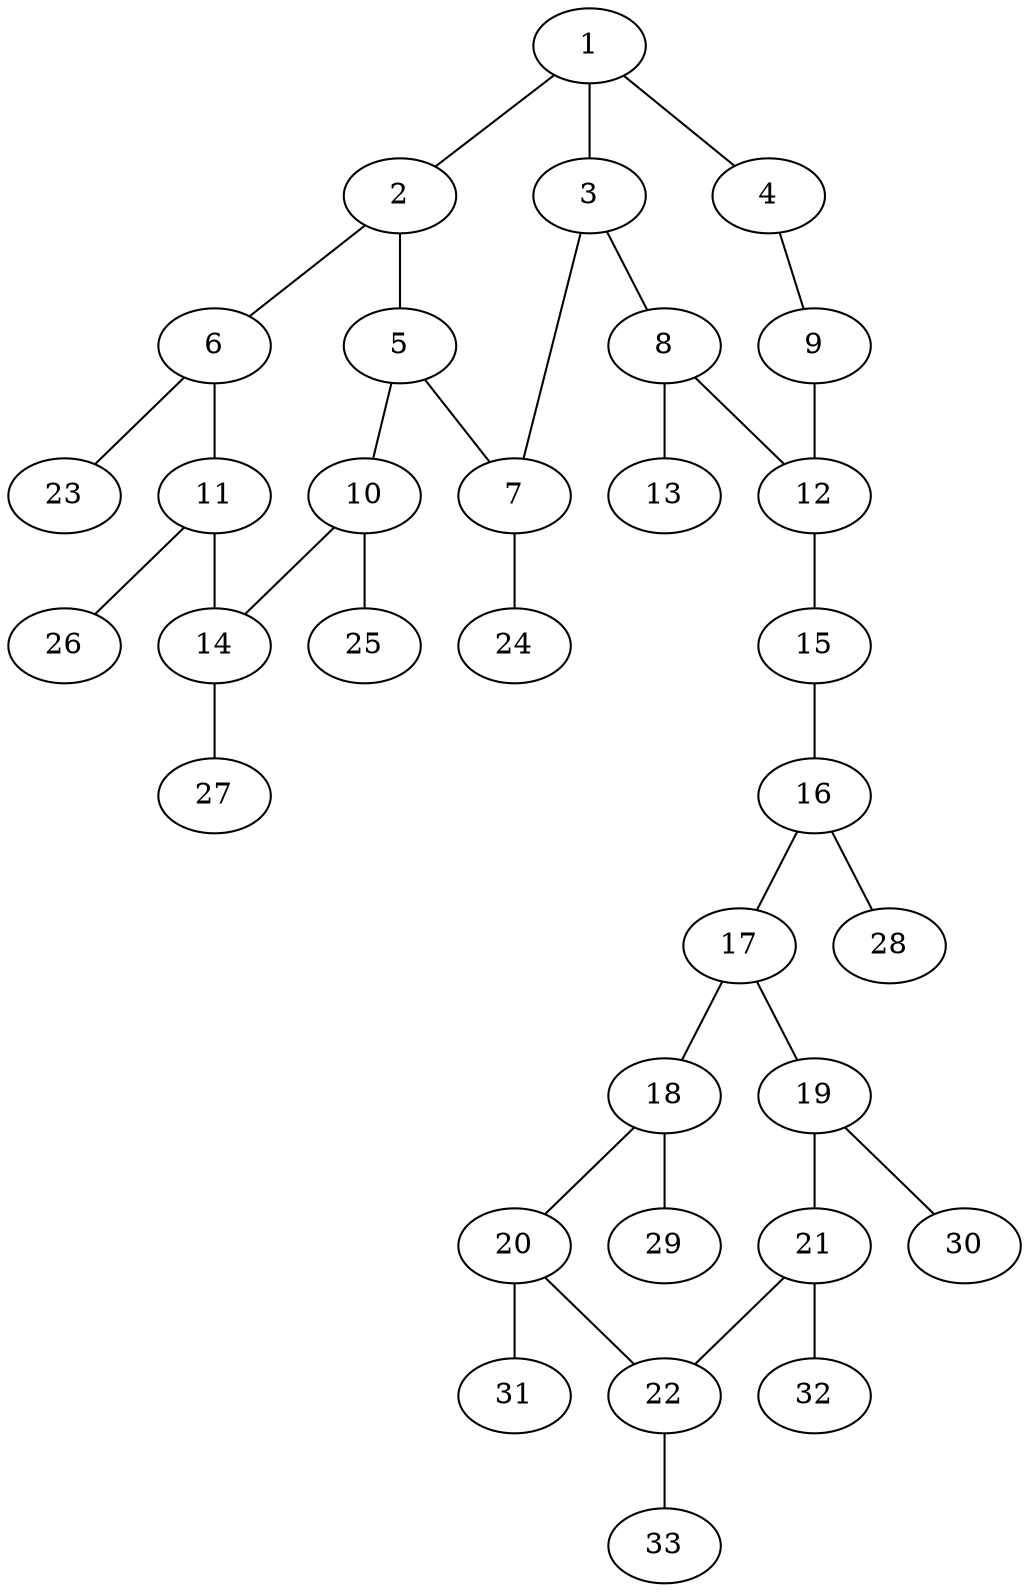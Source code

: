 graph molecule_1208 {
	1	 [chem=C];
	2	 [chem=C];
	1 -- 2	 [valence=1];
	3	 [chem=C];
	1 -- 3	 [valence=2];
	4	 [chem=N];
	1 -- 4	 [valence=1];
	5	 [chem=C];
	2 -- 5	 [valence=2];
	6	 [chem=C];
	2 -- 6	 [valence=1];
	7	 [chem=N];
	3 -- 7	 [valence=1];
	8	 [chem=C];
	3 -- 8	 [valence=1];
	9	 [chem=N];
	4 -- 9	 [valence=2];
	5 -- 7	 [valence=1];
	10	 [chem=C];
	5 -- 10	 [valence=1];
	11	 [chem=C];
	6 -- 11	 [valence=2];
	23	 [chem=H];
	6 -- 23	 [valence=1];
	24	 [chem=H];
	7 -- 24	 [valence=1];
	12	 [chem=N];
	8 -- 12	 [valence=1];
	13	 [chem=O];
	8 -- 13	 [valence=2];
	9 -- 12	 [valence=1];
	14	 [chem=C];
	10 -- 14	 [valence=2];
	25	 [chem=H];
	10 -- 25	 [valence=1];
	11 -- 14	 [valence=1];
	26	 [chem=H];
	11 -- 26	 [valence=1];
	15	 [chem=N];
	12 -- 15	 [valence=1];
	27	 [chem=H];
	14 -- 27	 [valence=1];
	16	 [chem=C];
	15 -- 16	 [valence=2];
	17	 [chem=C];
	16 -- 17	 [valence=1];
	28	 [chem=H];
	16 -- 28	 [valence=1];
	18	 [chem=C];
	17 -- 18	 [valence=2];
	19	 [chem=C];
	17 -- 19	 [valence=1];
	20	 [chem=C];
	18 -- 20	 [valence=1];
	29	 [chem=H];
	18 -- 29	 [valence=1];
	21	 [chem=C];
	19 -- 21	 [valence=2];
	30	 [chem=H];
	19 -- 30	 [valence=1];
	22	 [chem=C];
	20 -- 22	 [valence=2];
	31	 [chem=H];
	20 -- 31	 [valence=1];
	21 -- 22	 [valence=1];
	32	 [chem=H];
	21 -- 32	 [valence=1];
	33	 [chem=H];
	22 -- 33	 [valence=1];
}
